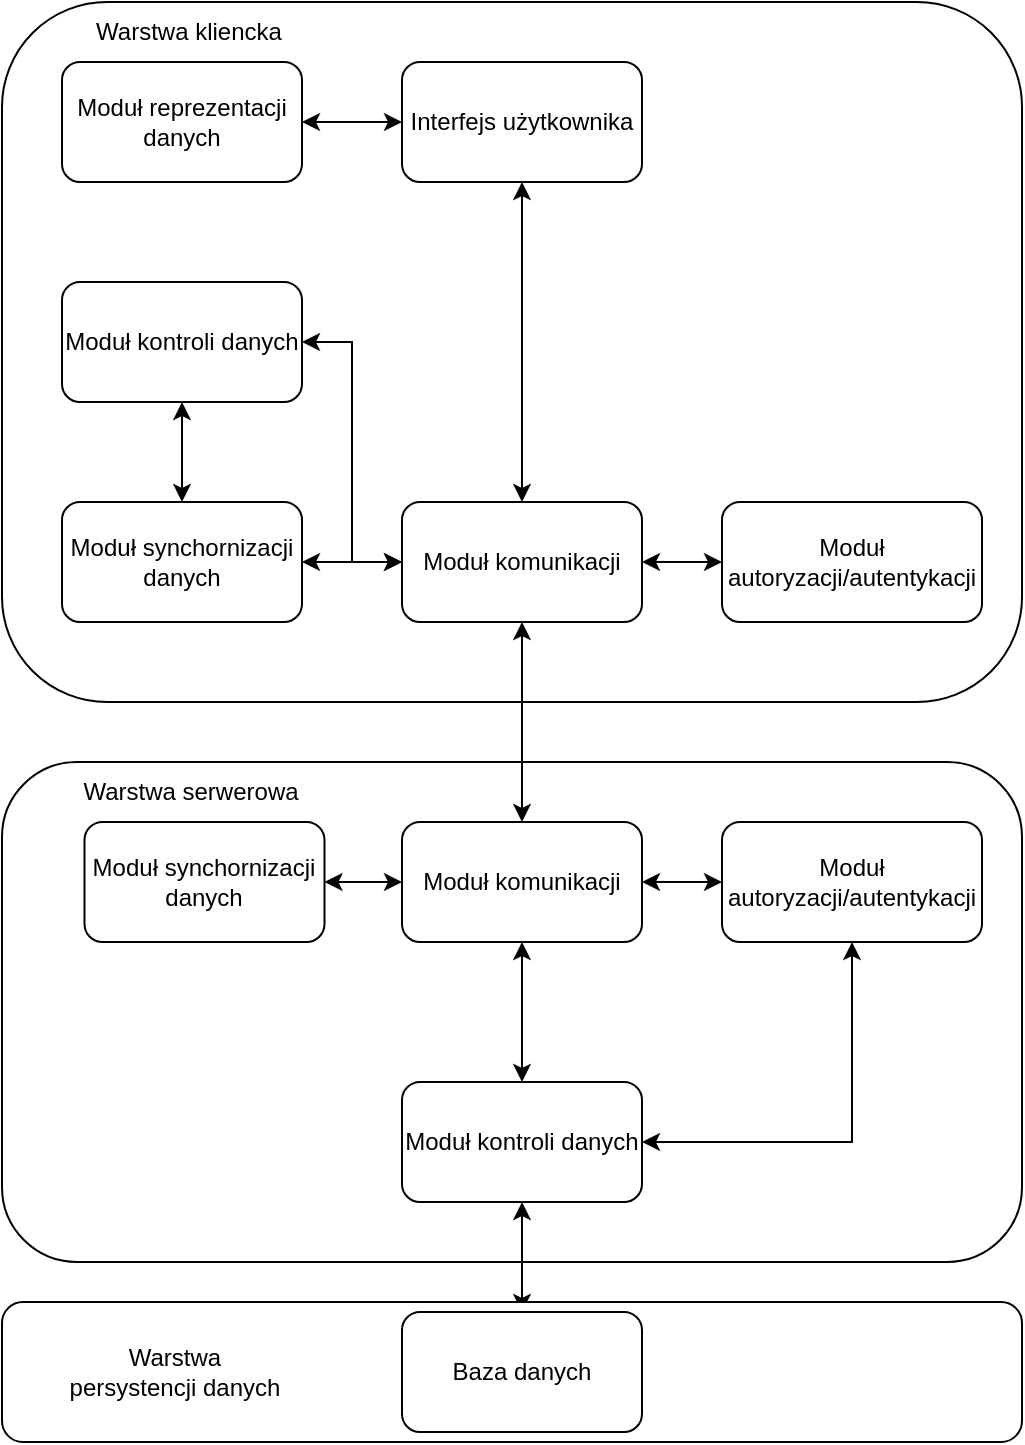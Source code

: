 <mxfile version="18.0.1" type="device"><diagram id="f-MvT0s5yrZYl26jSEBs" name="Strona-1"><mxGraphModel dx="782" dy="857" grid="1" gridSize="10" guides="1" tooltips="1" connect="1" arrows="1" fold="1" page="1" pageScale="1" pageWidth="827" pageHeight="1169" math="0" shadow="0"><root><mxCell id="0"/><mxCell id="1" parent="0"/><mxCell id="LUvCtMJrX5W7lFckRdZB-16" value="" style="rounded=1;whiteSpace=wrap;html=1;" vertex="1" parent="1"><mxGeometry x="110" y="570" width="510" height="250" as="geometry"/></mxCell><mxCell id="LUvCtMJrX5W7lFckRdZB-1" value="" style="rounded=1;whiteSpace=wrap;html=1;" vertex="1" parent="1"><mxGeometry x="110" y="190" width="510" height="350" as="geometry"/></mxCell><mxCell id="LUvCtMJrX5W7lFckRdZB-14" style="edgeStyle=orthogonalEdgeStyle;rounded=0;orthogonalLoop=1;jettySize=auto;html=1;exitX=0.5;exitY=1;exitDx=0;exitDy=0;entryX=0.5;entryY=0;entryDx=0;entryDy=0;startArrow=classic;startFill=1;" edge="1" parent="1" source="LUvCtMJrX5W7lFckRdZB-2" target="LUvCtMJrX5W7lFckRdZB-5"><mxGeometry relative="1" as="geometry"/></mxCell><mxCell id="LUvCtMJrX5W7lFckRdZB-2" value="Interfejs użytkownika" style="rounded=1;whiteSpace=wrap;html=1;" vertex="1" parent="1"><mxGeometry x="310" y="220" width="120" height="60" as="geometry"/></mxCell><mxCell id="LUvCtMJrX5W7lFckRdZB-4" style="edgeStyle=orthogonalEdgeStyle;rounded=0;orthogonalLoop=1;jettySize=auto;html=1;exitX=1;exitY=0.5;exitDx=0;exitDy=0;entryX=0;entryY=0.5;entryDx=0;entryDy=0;startArrow=classic;startFill=1;" edge="1" parent="1" source="LUvCtMJrX5W7lFckRdZB-3" target="LUvCtMJrX5W7lFckRdZB-2"><mxGeometry relative="1" as="geometry"/></mxCell><mxCell id="LUvCtMJrX5W7lFckRdZB-3" value="Moduł reprezentacji danych" style="rounded=1;whiteSpace=wrap;html=1;" vertex="1" parent="1"><mxGeometry x="140" y="220" width="120" height="60" as="geometry"/></mxCell><mxCell id="LUvCtMJrX5W7lFckRdZB-11" style="edgeStyle=orthogonalEdgeStyle;rounded=0;orthogonalLoop=1;jettySize=auto;html=1;exitX=0;exitY=0.5;exitDx=0;exitDy=0;entryX=1;entryY=0.5;entryDx=0;entryDy=0;startArrow=classic;startFill=1;" edge="1" parent="1" source="LUvCtMJrX5W7lFckRdZB-5" target="LUvCtMJrX5W7lFckRdZB-7"><mxGeometry relative="1" as="geometry"/></mxCell><mxCell id="LUvCtMJrX5W7lFckRdZB-13" style="edgeStyle=orthogonalEdgeStyle;rounded=0;orthogonalLoop=1;jettySize=auto;html=1;exitX=1;exitY=0.5;exitDx=0;exitDy=0;entryX=0;entryY=0.5;entryDx=0;entryDy=0;startArrow=classic;startFill=1;" edge="1" parent="1" source="LUvCtMJrX5W7lFckRdZB-5" target="LUvCtMJrX5W7lFckRdZB-12"><mxGeometry relative="1" as="geometry"/></mxCell><mxCell id="LUvCtMJrX5W7lFckRdZB-20" style="edgeStyle=orthogonalEdgeStyle;rounded=0;orthogonalLoop=1;jettySize=auto;html=1;exitX=0.5;exitY=1;exitDx=0;exitDy=0;entryX=0.5;entryY=0;entryDx=0;entryDy=0;startArrow=classic;startFill=1;" edge="1" parent="1" source="LUvCtMJrX5W7lFckRdZB-5" target="LUvCtMJrX5W7lFckRdZB-17"><mxGeometry relative="1" as="geometry"/></mxCell><mxCell id="LUvCtMJrX5W7lFckRdZB-5" value="Moduł komunikacji" style="rounded=1;whiteSpace=wrap;html=1;" vertex="1" parent="1"><mxGeometry x="310" y="440" width="120" height="60" as="geometry"/></mxCell><mxCell id="LUvCtMJrX5W7lFckRdZB-8" style="edgeStyle=orthogonalEdgeStyle;rounded=0;orthogonalLoop=1;jettySize=auto;html=1;exitX=0.5;exitY=1;exitDx=0;exitDy=0;entryX=0.5;entryY=0;entryDx=0;entryDy=0;startArrow=classic;startFill=1;" edge="1" parent="1" source="LUvCtMJrX5W7lFckRdZB-6" target="LUvCtMJrX5W7lFckRdZB-7"><mxGeometry relative="1" as="geometry"/></mxCell><mxCell id="LUvCtMJrX5W7lFckRdZB-9" style="edgeStyle=orthogonalEdgeStyle;rounded=0;orthogonalLoop=1;jettySize=auto;html=1;exitX=1;exitY=0.5;exitDx=0;exitDy=0;entryX=0;entryY=0.5;entryDx=0;entryDy=0;startArrow=classic;startFill=1;" edge="1" parent="1" source="LUvCtMJrX5W7lFckRdZB-6" target="LUvCtMJrX5W7lFckRdZB-5"><mxGeometry relative="1" as="geometry"/></mxCell><mxCell id="LUvCtMJrX5W7lFckRdZB-6" value="Moduł kontroli danych" style="rounded=1;whiteSpace=wrap;html=1;" vertex="1" parent="1"><mxGeometry x="140" y="330" width="120" height="60" as="geometry"/></mxCell><mxCell id="LUvCtMJrX5W7lFckRdZB-7" value="Moduł synchornizacji danych" style="rounded=1;whiteSpace=wrap;html=1;" vertex="1" parent="1"><mxGeometry x="140" y="440" width="120" height="60" as="geometry"/></mxCell><mxCell id="LUvCtMJrX5W7lFckRdZB-12" value="Moduł autoryzacji/autentykacji" style="rounded=1;whiteSpace=wrap;html=1;" vertex="1" parent="1"><mxGeometry x="470" y="440" width="130" height="60" as="geometry"/></mxCell><mxCell id="LUvCtMJrX5W7lFckRdZB-15" value="Warstwa kliencka" style="text;html=1;strokeColor=none;fillColor=none;align=center;verticalAlign=middle;whiteSpace=wrap;rounded=0;" vertex="1" parent="1"><mxGeometry x="151.25" y="190" width="105" height="30" as="geometry"/></mxCell><mxCell id="LUvCtMJrX5W7lFckRdZB-22" style="edgeStyle=orthogonalEdgeStyle;rounded=0;orthogonalLoop=1;jettySize=auto;html=1;exitX=0;exitY=0.5;exitDx=0;exitDy=0;entryX=1;entryY=0.5;entryDx=0;entryDy=0;startArrow=classic;startFill=1;" edge="1" parent="1" source="LUvCtMJrX5W7lFckRdZB-17" target="LUvCtMJrX5W7lFckRdZB-21"><mxGeometry relative="1" as="geometry"/></mxCell><mxCell id="LUvCtMJrX5W7lFckRdZB-24" style="edgeStyle=orthogonalEdgeStyle;rounded=0;orthogonalLoop=1;jettySize=auto;html=1;exitX=0.5;exitY=1;exitDx=0;exitDy=0;entryX=0.5;entryY=0;entryDx=0;entryDy=0;startArrow=classic;startFill=1;" edge="1" parent="1" source="LUvCtMJrX5W7lFckRdZB-17" target="LUvCtMJrX5W7lFckRdZB-23"><mxGeometry relative="1" as="geometry"/></mxCell><mxCell id="LUvCtMJrX5W7lFckRdZB-26" style="edgeStyle=orthogonalEdgeStyle;rounded=0;orthogonalLoop=1;jettySize=auto;html=1;exitX=1;exitY=0.5;exitDx=0;exitDy=0;entryX=0;entryY=0.5;entryDx=0;entryDy=0;startArrow=classic;startFill=1;" edge="1" parent="1" source="LUvCtMJrX5W7lFckRdZB-17" target="LUvCtMJrX5W7lFckRdZB-25"><mxGeometry relative="1" as="geometry"/></mxCell><mxCell id="LUvCtMJrX5W7lFckRdZB-17" value="Moduł komunikacji" style="rounded=1;whiteSpace=wrap;html=1;" vertex="1" parent="1"><mxGeometry x="310" y="600" width="120" height="60" as="geometry"/></mxCell><mxCell id="LUvCtMJrX5W7lFckRdZB-18" value="Warstwa serwerowa" style="text;html=1;strokeColor=none;fillColor=none;align=center;verticalAlign=middle;whiteSpace=wrap;rounded=0;" vertex="1" parent="1"><mxGeometry x="147.5" y="570" width="112.5" height="30" as="geometry"/></mxCell><mxCell id="LUvCtMJrX5W7lFckRdZB-21" value="Moduł synchornizacji danych" style="rounded=1;whiteSpace=wrap;html=1;" vertex="1" parent="1"><mxGeometry x="151.25" y="600" width="120" height="60" as="geometry"/></mxCell><mxCell id="LUvCtMJrX5W7lFckRdZB-27" style="edgeStyle=orthogonalEdgeStyle;rounded=0;orthogonalLoop=1;jettySize=auto;html=1;exitX=1;exitY=0.5;exitDx=0;exitDy=0;entryX=0.5;entryY=1;entryDx=0;entryDy=0;startArrow=classic;startFill=1;" edge="1" parent="1" source="LUvCtMJrX5W7lFckRdZB-23" target="LUvCtMJrX5W7lFckRdZB-25"><mxGeometry relative="1" as="geometry"/></mxCell><mxCell id="LUvCtMJrX5W7lFckRdZB-41" style="edgeStyle=orthogonalEdgeStyle;rounded=0;orthogonalLoop=1;jettySize=auto;html=1;exitX=0.5;exitY=1;exitDx=0;exitDy=0;entryX=0.5;entryY=0;entryDx=0;entryDy=0;startArrow=classic;startFill=1;" edge="1" parent="1" source="LUvCtMJrX5W7lFckRdZB-23" target="LUvCtMJrX5W7lFckRdZB-40"><mxGeometry relative="1" as="geometry"/></mxCell><mxCell id="LUvCtMJrX5W7lFckRdZB-23" value="Moduł kontroli danych" style="rounded=1;whiteSpace=wrap;html=1;" vertex="1" parent="1"><mxGeometry x="310" y="730" width="120" height="60" as="geometry"/></mxCell><mxCell id="LUvCtMJrX5W7lFckRdZB-25" value="Moduł autoryzacji/autentykacji" style="rounded=1;whiteSpace=wrap;html=1;" vertex="1" parent="1"><mxGeometry x="470" y="600" width="130" height="60" as="geometry"/></mxCell><mxCell id="LUvCtMJrX5W7lFckRdZB-38" value="" style="rounded=1;whiteSpace=wrap;html=1;" vertex="1" parent="1"><mxGeometry x="110" y="840" width="510" height="70" as="geometry"/></mxCell><mxCell id="LUvCtMJrX5W7lFckRdZB-39" value="Warstwa persystencji danych" style="text;html=1;strokeColor=none;fillColor=none;align=center;verticalAlign=middle;whiteSpace=wrap;rounded=0;" vertex="1" parent="1"><mxGeometry x="140" y="860" width="112.5" height="30" as="geometry"/></mxCell><mxCell id="LUvCtMJrX5W7lFckRdZB-40" value="Baza danych" style="rounded=1;whiteSpace=wrap;html=1;" vertex="1" parent="1"><mxGeometry x="310" y="845" width="120" height="60" as="geometry"/></mxCell></root></mxGraphModel></diagram></mxfile>